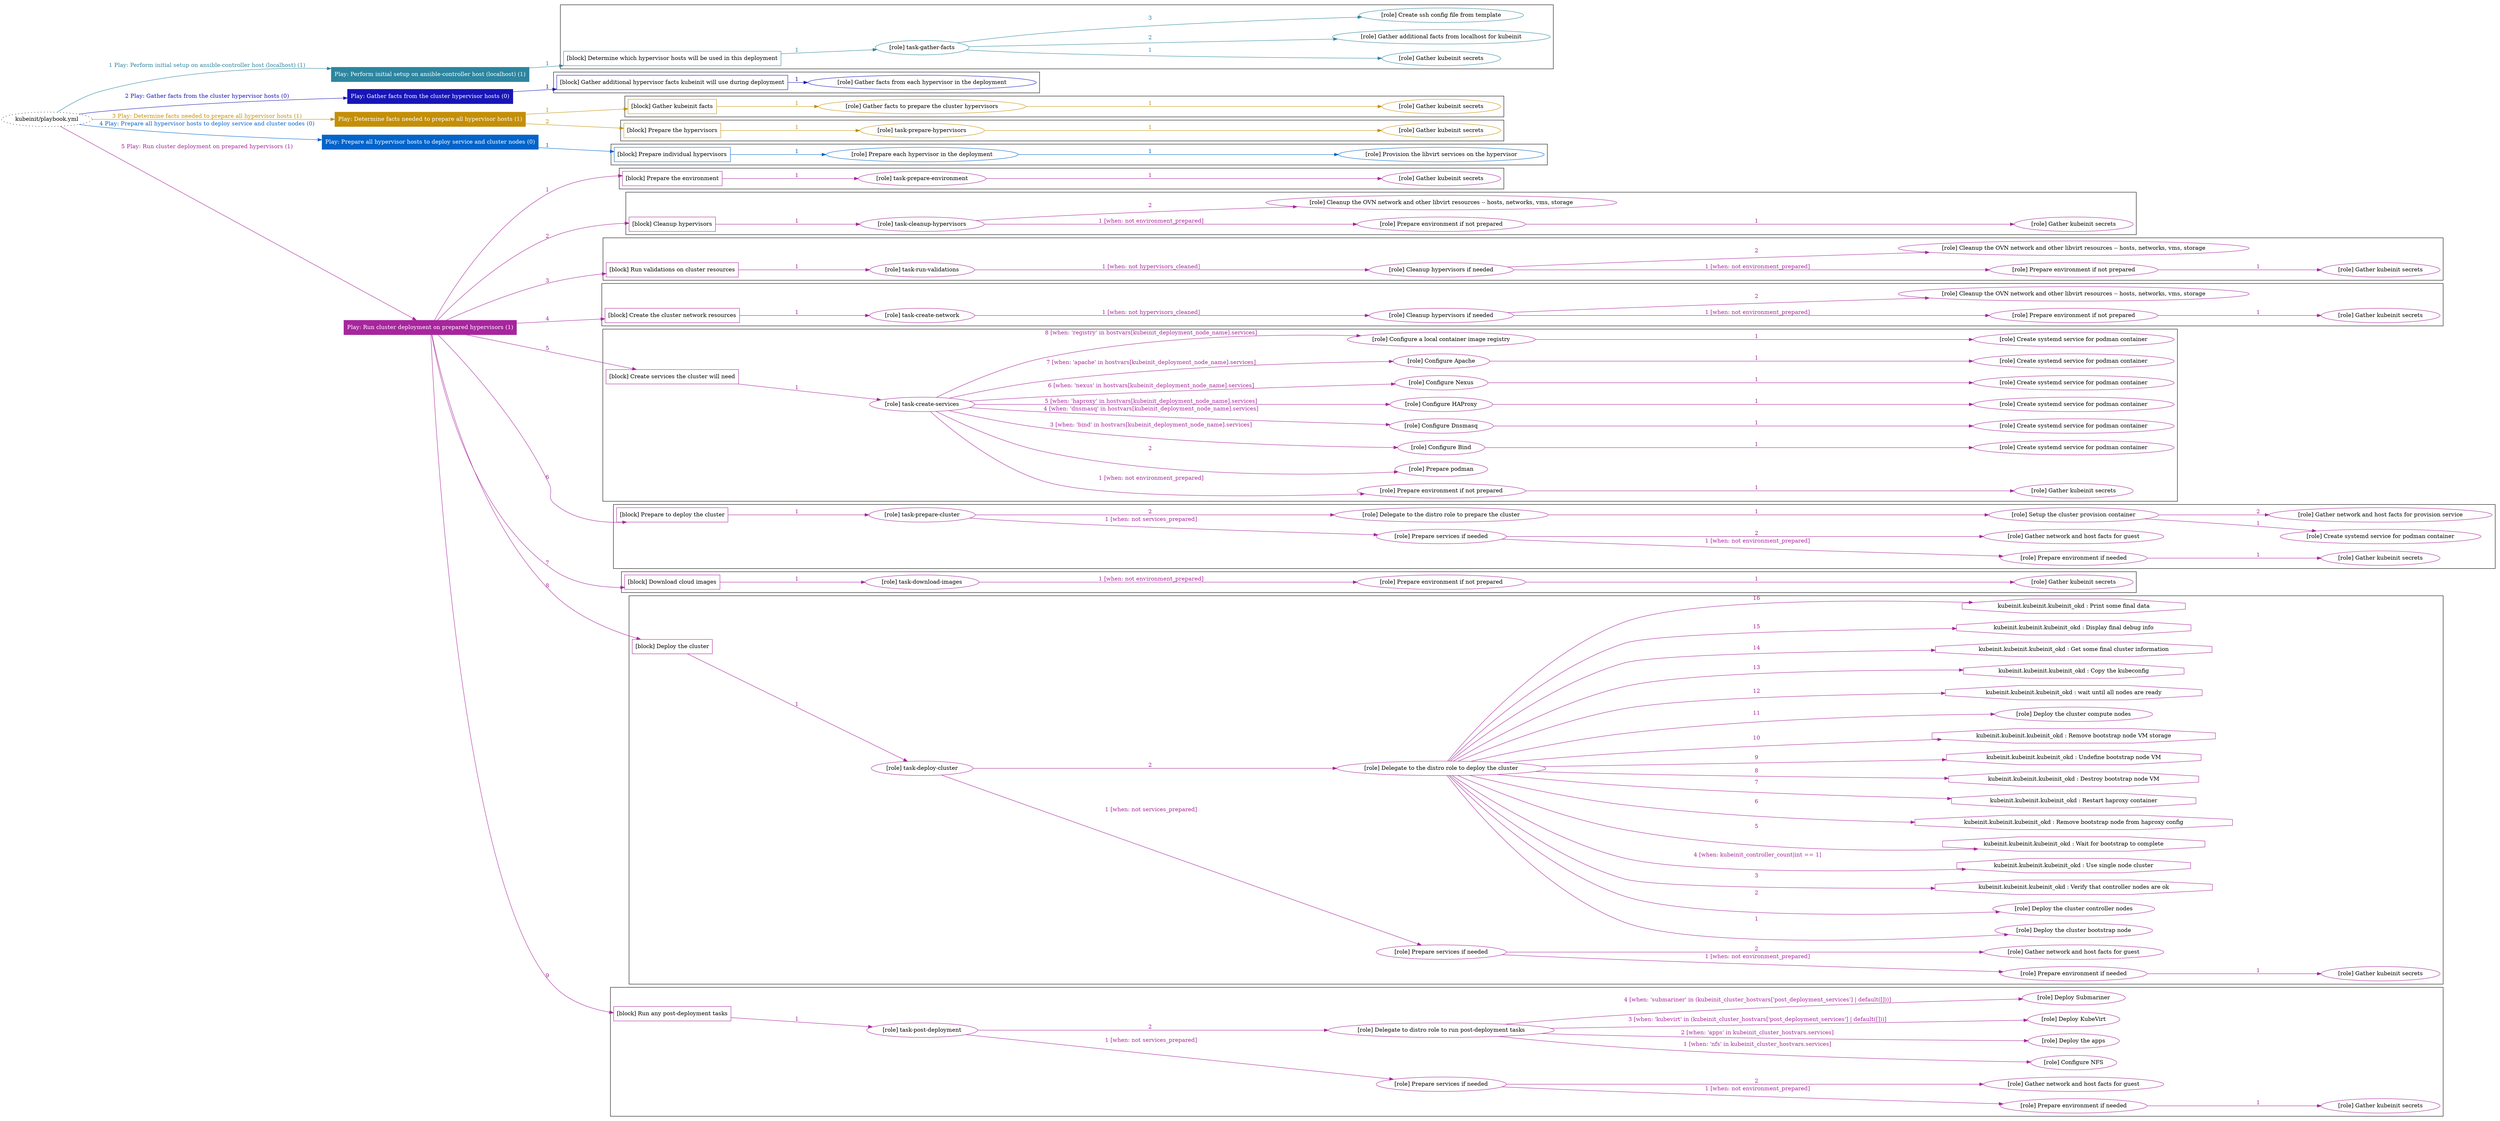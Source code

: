 digraph {
	graph [concentrate=true ordering=in rankdir=LR ratio=fill]
	edge [esep=5 sep=10]
	"kubeinit/playbook.yml" [URL="/home/runner/work/kubeinit/kubeinit/kubeinit/playbook.yml" id=playbook_1c6190d2 style=dotted]
	"kubeinit/playbook.yml" -> play_f7437160 [label="1 Play: Perform initial setup on ansible-controller host (localhost) (1)" color="#2d859f" fontcolor="#2d859f" id=edge_play_f7437160 labeltooltip="1 Play: Perform initial setup on ansible-controller host (localhost) (1)" tooltip="1 Play: Perform initial setup on ansible-controller host (localhost) (1)"]
	subgraph "Play: Perform initial setup on ansible-controller host (localhost) (1)" {
		play_f7437160 [label="Play: Perform initial setup on ansible-controller host (localhost) (1)" URL="/home/runner/work/kubeinit/kubeinit/kubeinit/playbook.yml" color="#2d859f" fontcolor="#ffffff" id=play_f7437160 shape=box style=filled tooltip=localhost]
		play_f7437160 -> block_e35a8d8d [label=1 color="#2d859f" fontcolor="#2d859f" id=edge_block_e35a8d8d labeltooltip=1 tooltip=1]
		subgraph cluster_block_e35a8d8d {
			block_e35a8d8d [label="[block] Determine which hypervisor hosts will be used in this deployment" URL="/home/runner/work/kubeinit/kubeinit/kubeinit/playbook.yml" color="#2d859f" id=block_e35a8d8d labeltooltip="Determine which hypervisor hosts will be used in this deployment" shape=box tooltip="Determine which hypervisor hosts will be used in this deployment"]
			block_e35a8d8d -> role_ac20d195 [label="1 " color="#2d859f" fontcolor="#2d859f" id=edge_role_ac20d195 labeltooltip="1 " tooltip="1 "]
			subgraph "task-gather-facts" {
				role_ac20d195 [label="[role] task-gather-facts" URL="/home/runner/work/kubeinit/kubeinit/kubeinit/playbook.yml" color="#2d859f" id=role_ac20d195 tooltip="task-gather-facts"]
				role_ac20d195 -> role_66f1bb61 [label="1 " color="#2d859f" fontcolor="#2d859f" id=edge_role_66f1bb61 labeltooltip="1 " tooltip="1 "]
				subgraph "Gather kubeinit secrets" {
					role_66f1bb61 [label="[role] Gather kubeinit secrets" URL="/home/runner/.ansible/collections/ansible_collections/kubeinit/kubeinit/roles/kubeinit_prepare/tasks/build_hypervisors_group.yml" color="#2d859f" id=role_66f1bb61 tooltip="Gather kubeinit secrets"]
				}
				role_ac20d195 -> role_b60998d5 [label="2 " color="#2d859f" fontcolor="#2d859f" id=edge_role_b60998d5 labeltooltip="2 " tooltip="2 "]
				subgraph "Gather additional facts from localhost for kubeinit" {
					role_b60998d5 [label="[role] Gather additional facts from localhost for kubeinit" URL="/home/runner/.ansible/collections/ansible_collections/kubeinit/kubeinit/roles/kubeinit_prepare/tasks/build_hypervisors_group.yml" color="#2d859f" id=role_b60998d5 tooltip="Gather additional facts from localhost for kubeinit"]
				}
				role_ac20d195 -> role_09b3c993 [label="3 " color="#2d859f" fontcolor="#2d859f" id=edge_role_09b3c993 labeltooltip="3 " tooltip="3 "]
				subgraph "Create ssh config file from template" {
					role_09b3c993 [label="[role] Create ssh config file from template" URL="/home/runner/.ansible/collections/ansible_collections/kubeinit/kubeinit/roles/kubeinit_prepare/tasks/build_hypervisors_group.yml" color="#2d859f" id=role_09b3c993 tooltip="Create ssh config file from template"]
				}
			}
		}
	}
	"kubeinit/playbook.yml" -> play_82dc4ca6 [label="2 Play: Gather facts from the cluster hypervisor hosts (0)" color="#1715b7" fontcolor="#1715b7" id=edge_play_82dc4ca6 labeltooltip="2 Play: Gather facts from the cluster hypervisor hosts (0)" tooltip="2 Play: Gather facts from the cluster hypervisor hosts (0)"]
	subgraph "Play: Gather facts from the cluster hypervisor hosts (0)" {
		play_82dc4ca6 [label="Play: Gather facts from the cluster hypervisor hosts (0)" URL="/home/runner/work/kubeinit/kubeinit/kubeinit/playbook.yml" color="#1715b7" fontcolor="#ffffff" id=play_82dc4ca6 shape=box style=filled tooltip="Play: Gather facts from the cluster hypervisor hosts (0)"]
		play_82dc4ca6 -> block_6f2c7f95 [label=1 color="#1715b7" fontcolor="#1715b7" id=edge_block_6f2c7f95 labeltooltip=1 tooltip=1]
		subgraph cluster_block_6f2c7f95 {
			block_6f2c7f95 [label="[block] Gather additional hypervisor facts kubeinit will use during deployment" URL="/home/runner/work/kubeinit/kubeinit/kubeinit/playbook.yml" color="#1715b7" id=block_6f2c7f95 labeltooltip="Gather additional hypervisor facts kubeinit will use during deployment" shape=box tooltip="Gather additional hypervisor facts kubeinit will use during deployment"]
			block_6f2c7f95 -> role_efb0edfb [label="1 " color="#1715b7" fontcolor="#1715b7" id=edge_role_efb0edfb labeltooltip="1 " tooltip="1 "]
			subgraph "Gather facts from each hypervisor in the deployment" {
				role_efb0edfb [label="[role] Gather facts from each hypervisor in the deployment" URL="/home/runner/work/kubeinit/kubeinit/kubeinit/playbook.yml" color="#1715b7" id=role_efb0edfb tooltip="Gather facts from each hypervisor in the deployment"]
			}
		}
	}
	"kubeinit/playbook.yml" -> play_a10c6048 [label="3 Play: Determine facts needed to prepare all hypervisor hosts (1)" color="#c48f08" fontcolor="#c48f08" id=edge_play_a10c6048 labeltooltip="3 Play: Determine facts needed to prepare all hypervisor hosts (1)" tooltip="3 Play: Determine facts needed to prepare all hypervisor hosts (1)"]
	subgraph "Play: Determine facts needed to prepare all hypervisor hosts (1)" {
		play_a10c6048 [label="Play: Determine facts needed to prepare all hypervisor hosts (1)" URL="/home/runner/work/kubeinit/kubeinit/kubeinit/playbook.yml" color="#c48f08" fontcolor="#ffffff" id=play_a10c6048 shape=box style=filled tooltip=localhost]
		play_a10c6048 -> block_6e642491 [label=1 color="#c48f08" fontcolor="#c48f08" id=edge_block_6e642491 labeltooltip=1 tooltip=1]
		subgraph cluster_block_6e642491 {
			block_6e642491 [label="[block] Gather kubeinit facts" URL="/home/runner/work/kubeinit/kubeinit/kubeinit/playbook.yml" color="#c48f08" id=block_6e642491 labeltooltip="Gather kubeinit facts" shape=box tooltip="Gather kubeinit facts"]
			block_6e642491 -> role_ba6cbd38 [label="1 " color="#c48f08" fontcolor="#c48f08" id=edge_role_ba6cbd38 labeltooltip="1 " tooltip="1 "]
			subgraph "Gather facts to prepare the cluster hypervisors" {
				role_ba6cbd38 [label="[role] Gather facts to prepare the cluster hypervisors" URL="/home/runner/work/kubeinit/kubeinit/kubeinit/playbook.yml" color="#c48f08" id=role_ba6cbd38 tooltip="Gather facts to prepare the cluster hypervisors"]
				role_ba6cbd38 -> role_e65bb5a2 [label="1 " color="#c48f08" fontcolor="#c48f08" id=edge_role_e65bb5a2 labeltooltip="1 " tooltip="1 "]
				subgraph "Gather kubeinit secrets" {
					role_e65bb5a2 [label="[role] Gather kubeinit secrets" URL="/home/runner/.ansible/collections/ansible_collections/kubeinit/kubeinit/roles/kubeinit_prepare/tasks/gather_kubeinit_facts.yml" color="#c48f08" id=role_e65bb5a2 tooltip="Gather kubeinit secrets"]
				}
			}
		}
		play_a10c6048 -> block_c4174737 [label=2 color="#c48f08" fontcolor="#c48f08" id=edge_block_c4174737 labeltooltip=2 tooltip=2]
		subgraph cluster_block_c4174737 {
			block_c4174737 [label="[block] Prepare the hypervisors" URL="/home/runner/work/kubeinit/kubeinit/kubeinit/playbook.yml" color="#c48f08" id=block_c4174737 labeltooltip="Prepare the hypervisors" shape=box tooltip="Prepare the hypervisors"]
			block_c4174737 -> role_8cd74db4 [label="1 " color="#c48f08" fontcolor="#c48f08" id=edge_role_8cd74db4 labeltooltip="1 " tooltip="1 "]
			subgraph "task-prepare-hypervisors" {
				role_8cd74db4 [label="[role] task-prepare-hypervisors" URL="/home/runner/work/kubeinit/kubeinit/kubeinit/playbook.yml" color="#c48f08" id=role_8cd74db4 tooltip="task-prepare-hypervisors"]
				role_8cd74db4 -> role_110b11a1 [label="1 " color="#c48f08" fontcolor="#c48f08" id=edge_role_110b11a1 labeltooltip="1 " tooltip="1 "]
				subgraph "Gather kubeinit secrets" {
					role_110b11a1 [label="[role] Gather kubeinit secrets" URL="/home/runner/.ansible/collections/ansible_collections/kubeinit/kubeinit/roles/kubeinit_prepare/tasks/gather_kubeinit_facts.yml" color="#c48f08" id=role_110b11a1 tooltip="Gather kubeinit secrets"]
				}
			}
		}
	}
	"kubeinit/playbook.yml" -> play_411c3f62 [label="4 Play: Prepare all hypervisor hosts to deploy service and cluster nodes (0)" color="#0264ca" fontcolor="#0264ca" id=edge_play_411c3f62 labeltooltip="4 Play: Prepare all hypervisor hosts to deploy service and cluster nodes (0)" tooltip="4 Play: Prepare all hypervisor hosts to deploy service and cluster nodes (0)"]
	subgraph "Play: Prepare all hypervisor hosts to deploy service and cluster nodes (0)" {
		play_411c3f62 [label="Play: Prepare all hypervisor hosts to deploy service and cluster nodes (0)" URL="/home/runner/work/kubeinit/kubeinit/kubeinit/playbook.yml" color="#0264ca" fontcolor="#ffffff" id=play_411c3f62 shape=box style=filled tooltip="Play: Prepare all hypervisor hosts to deploy service and cluster nodes (0)"]
		play_411c3f62 -> block_2f17f7d0 [label=1 color="#0264ca" fontcolor="#0264ca" id=edge_block_2f17f7d0 labeltooltip=1 tooltip=1]
		subgraph cluster_block_2f17f7d0 {
			block_2f17f7d0 [label="[block] Prepare individual hypervisors" URL="/home/runner/work/kubeinit/kubeinit/kubeinit/playbook.yml" color="#0264ca" id=block_2f17f7d0 labeltooltip="Prepare individual hypervisors" shape=box tooltip="Prepare individual hypervisors"]
			block_2f17f7d0 -> role_9b2e6882 [label="1 " color="#0264ca" fontcolor="#0264ca" id=edge_role_9b2e6882 labeltooltip="1 " tooltip="1 "]
			subgraph "Prepare each hypervisor in the deployment" {
				role_9b2e6882 [label="[role] Prepare each hypervisor in the deployment" URL="/home/runner/work/kubeinit/kubeinit/kubeinit/playbook.yml" color="#0264ca" id=role_9b2e6882 tooltip="Prepare each hypervisor in the deployment"]
				role_9b2e6882 -> role_6715315f [label="1 " color="#0264ca" fontcolor="#0264ca" id=edge_role_6715315f labeltooltip="1 " tooltip="1 "]
				subgraph "Provision the libvirt services on the hypervisor" {
					role_6715315f [label="[role] Provision the libvirt services on the hypervisor" URL="/home/runner/.ansible/collections/ansible_collections/kubeinit/kubeinit/roles/kubeinit_prepare/tasks/prepare_hypervisor.yml" color="#0264ca" id=role_6715315f tooltip="Provision the libvirt services on the hypervisor"]
				}
			}
		}
	}
	"kubeinit/playbook.yml" -> play_0ec5bf8b [label="5 Play: Run cluster deployment on prepared hypervisors (1)" color="#a7259d" fontcolor="#a7259d" id=edge_play_0ec5bf8b labeltooltip="5 Play: Run cluster deployment on prepared hypervisors (1)" tooltip="5 Play: Run cluster deployment on prepared hypervisors (1)"]
	subgraph "Play: Run cluster deployment on prepared hypervisors (1)" {
		play_0ec5bf8b [label="Play: Run cluster deployment on prepared hypervisors (1)" URL="/home/runner/work/kubeinit/kubeinit/kubeinit/playbook.yml" color="#a7259d" fontcolor="#ffffff" id=play_0ec5bf8b shape=box style=filled tooltip=localhost]
		play_0ec5bf8b -> block_5d83fae8 [label=1 color="#a7259d" fontcolor="#a7259d" id=edge_block_5d83fae8 labeltooltip=1 tooltip=1]
		subgraph cluster_block_5d83fae8 {
			block_5d83fae8 [label="[block] Prepare the environment" URL="/home/runner/work/kubeinit/kubeinit/kubeinit/playbook.yml" color="#a7259d" id=block_5d83fae8 labeltooltip="Prepare the environment" shape=box tooltip="Prepare the environment"]
			block_5d83fae8 -> role_088d39a0 [label="1 " color="#a7259d" fontcolor="#a7259d" id=edge_role_088d39a0 labeltooltip="1 " tooltip="1 "]
			subgraph "task-prepare-environment" {
				role_088d39a0 [label="[role] task-prepare-environment" URL="/home/runner/work/kubeinit/kubeinit/kubeinit/playbook.yml" color="#a7259d" id=role_088d39a0 tooltip="task-prepare-environment"]
				role_088d39a0 -> role_732c07fd [label="1 " color="#a7259d" fontcolor="#a7259d" id=edge_role_732c07fd labeltooltip="1 " tooltip="1 "]
				subgraph "Gather kubeinit secrets" {
					role_732c07fd [label="[role] Gather kubeinit secrets" URL="/home/runner/.ansible/collections/ansible_collections/kubeinit/kubeinit/roles/kubeinit_prepare/tasks/gather_kubeinit_facts.yml" color="#a7259d" id=role_732c07fd tooltip="Gather kubeinit secrets"]
				}
			}
		}
		play_0ec5bf8b -> block_d2caad8a [label=2 color="#a7259d" fontcolor="#a7259d" id=edge_block_d2caad8a labeltooltip=2 tooltip=2]
		subgraph cluster_block_d2caad8a {
			block_d2caad8a [label="[block] Cleanup hypervisors" URL="/home/runner/work/kubeinit/kubeinit/kubeinit/playbook.yml" color="#a7259d" id=block_d2caad8a labeltooltip="Cleanup hypervisors" shape=box tooltip="Cleanup hypervisors"]
			block_d2caad8a -> role_a7a00f53 [label="1 " color="#a7259d" fontcolor="#a7259d" id=edge_role_a7a00f53 labeltooltip="1 " tooltip="1 "]
			subgraph "task-cleanup-hypervisors" {
				role_a7a00f53 [label="[role] task-cleanup-hypervisors" URL="/home/runner/work/kubeinit/kubeinit/kubeinit/playbook.yml" color="#a7259d" id=role_a7a00f53 tooltip="task-cleanup-hypervisors"]
				role_a7a00f53 -> role_ee8d852e [label="1 [when: not environment_prepared]" color="#a7259d" fontcolor="#a7259d" id=edge_role_ee8d852e labeltooltip="1 [when: not environment_prepared]" tooltip="1 [when: not environment_prepared]"]
				subgraph "Prepare environment if not prepared" {
					role_ee8d852e [label="[role] Prepare environment if not prepared" URL="/home/runner/.ansible/collections/ansible_collections/kubeinit/kubeinit/roles/kubeinit_prepare/tasks/cleanup_hypervisors.yml" color="#a7259d" id=role_ee8d852e tooltip="Prepare environment if not prepared"]
					role_ee8d852e -> role_2c1c41c1 [label="1 " color="#a7259d" fontcolor="#a7259d" id=edge_role_2c1c41c1 labeltooltip="1 " tooltip="1 "]
					subgraph "Gather kubeinit secrets" {
						role_2c1c41c1 [label="[role] Gather kubeinit secrets" URL="/home/runner/.ansible/collections/ansible_collections/kubeinit/kubeinit/roles/kubeinit_prepare/tasks/gather_kubeinit_facts.yml" color="#a7259d" id=role_2c1c41c1 tooltip="Gather kubeinit secrets"]
					}
				}
				role_a7a00f53 -> role_ec236b74 [label="2 " color="#a7259d" fontcolor="#a7259d" id=edge_role_ec236b74 labeltooltip="2 " tooltip="2 "]
				subgraph "Cleanup the OVN network and other libvirt resources -- hosts, networks, vms, storage" {
					role_ec236b74 [label="[role] Cleanup the OVN network and other libvirt resources -- hosts, networks, vms, storage" URL="/home/runner/.ansible/collections/ansible_collections/kubeinit/kubeinit/roles/kubeinit_prepare/tasks/cleanup_hypervisors.yml" color="#a7259d" id=role_ec236b74 tooltip="Cleanup the OVN network and other libvirt resources -- hosts, networks, vms, storage"]
				}
			}
		}
		play_0ec5bf8b -> block_695bc871 [label=3 color="#a7259d" fontcolor="#a7259d" id=edge_block_695bc871 labeltooltip=3 tooltip=3]
		subgraph cluster_block_695bc871 {
			block_695bc871 [label="[block] Run validations on cluster resources" URL="/home/runner/work/kubeinit/kubeinit/kubeinit/playbook.yml" color="#a7259d" id=block_695bc871 labeltooltip="Run validations on cluster resources" shape=box tooltip="Run validations on cluster resources"]
			block_695bc871 -> role_eae619a2 [label="1 " color="#a7259d" fontcolor="#a7259d" id=edge_role_eae619a2 labeltooltip="1 " tooltip="1 "]
			subgraph "task-run-validations" {
				role_eae619a2 [label="[role] task-run-validations" URL="/home/runner/work/kubeinit/kubeinit/kubeinit/playbook.yml" color="#a7259d" id=role_eae619a2 tooltip="task-run-validations"]
				role_eae619a2 -> role_e58cc910 [label="1 [when: not hypervisors_cleaned]" color="#a7259d" fontcolor="#a7259d" id=edge_role_e58cc910 labeltooltip="1 [when: not hypervisors_cleaned]" tooltip="1 [when: not hypervisors_cleaned]"]
				subgraph "Cleanup hypervisors if needed" {
					role_e58cc910 [label="[role] Cleanup hypervisors if needed" URL="/home/runner/.ansible/collections/ansible_collections/kubeinit/kubeinit/roles/kubeinit_validations/tasks/main.yml" color="#a7259d" id=role_e58cc910 tooltip="Cleanup hypervisors if needed"]
					role_e58cc910 -> role_93a7cc9b [label="1 [when: not environment_prepared]" color="#a7259d" fontcolor="#a7259d" id=edge_role_93a7cc9b labeltooltip="1 [when: not environment_prepared]" tooltip="1 [when: not environment_prepared]"]
					subgraph "Prepare environment if not prepared" {
						role_93a7cc9b [label="[role] Prepare environment if not prepared" URL="/home/runner/.ansible/collections/ansible_collections/kubeinit/kubeinit/roles/kubeinit_prepare/tasks/cleanup_hypervisors.yml" color="#a7259d" id=role_93a7cc9b tooltip="Prepare environment if not prepared"]
						role_93a7cc9b -> role_ad2a7239 [label="1 " color="#a7259d" fontcolor="#a7259d" id=edge_role_ad2a7239 labeltooltip="1 " tooltip="1 "]
						subgraph "Gather kubeinit secrets" {
							role_ad2a7239 [label="[role] Gather kubeinit secrets" URL="/home/runner/.ansible/collections/ansible_collections/kubeinit/kubeinit/roles/kubeinit_prepare/tasks/gather_kubeinit_facts.yml" color="#a7259d" id=role_ad2a7239 tooltip="Gather kubeinit secrets"]
						}
					}
					role_e58cc910 -> role_62f932db [label="2 " color="#a7259d" fontcolor="#a7259d" id=edge_role_62f932db labeltooltip="2 " tooltip="2 "]
					subgraph "Cleanup the OVN network and other libvirt resources -- hosts, networks, vms, storage" {
						role_62f932db [label="[role] Cleanup the OVN network and other libvirt resources -- hosts, networks, vms, storage" URL="/home/runner/.ansible/collections/ansible_collections/kubeinit/kubeinit/roles/kubeinit_prepare/tasks/cleanup_hypervisors.yml" color="#a7259d" id=role_62f932db tooltip="Cleanup the OVN network and other libvirt resources -- hosts, networks, vms, storage"]
					}
				}
			}
		}
		play_0ec5bf8b -> block_54871998 [label=4 color="#a7259d" fontcolor="#a7259d" id=edge_block_54871998 labeltooltip=4 tooltip=4]
		subgraph cluster_block_54871998 {
			block_54871998 [label="[block] Create the cluster network resources" URL="/home/runner/work/kubeinit/kubeinit/kubeinit/playbook.yml" color="#a7259d" id=block_54871998 labeltooltip="Create the cluster network resources" shape=box tooltip="Create the cluster network resources"]
			block_54871998 -> role_7e239d4e [label="1 " color="#a7259d" fontcolor="#a7259d" id=edge_role_7e239d4e labeltooltip="1 " tooltip="1 "]
			subgraph "task-create-network" {
				role_7e239d4e [label="[role] task-create-network" URL="/home/runner/work/kubeinit/kubeinit/kubeinit/playbook.yml" color="#a7259d" id=role_7e239d4e tooltip="task-create-network"]
				role_7e239d4e -> role_253bdd7f [label="1 [when: not hypervisors_cleaned]" color="#a7259d" fontcolor="#a7259d" id=edge_role_253bdd7f labeltooltip="1 [when: not hypervisors_cleaned]" tooltip="1 [when: not hypervisors_cleaned]"]
				subgraph "Cleanup hypervisors if needed" {
					role_253bdd7f [label="[role] Cleanup hypervisors if needed" URL="/home/runner/.ansible/collections/ansible_collections/kubeinit/kubeinit/roles/kubeinit_libvirt/tasks/create_network.yml" color="#a7259d" id=role_253bdd7f tooltip="Cleanup hypervisors if needed"]
					role_253bdd7f -> role_00657f91 [label="1 [when: not environment_prepared]" color="#a7259d" fontcolor="#a7259d" id=edge_role_00657f91 labeltooltip="1 [when: not environment_prepared]" tooltip="1 [when: not environment_prepared]"]
					subgraph "Prepare environment if not prepared" {
						role_00657f91 [label="[role] Prepare environment if not prepared" URL="/home/runner/.ansible/collections/ansible_collections/kubeinit/kubeinit/roles/kubeinit_prepare/tasks/cleanup_hypervisors.yml" color="#a7259d" id=role_00657f91 tooltip="Prepare environment if not prepared"]
						role_00657f91 -> role_2ca49b17 [label="1 " color="#a7259d" fontcolor="#a7259d" id=edge_role_2ca49b17 labeltooltip="1 " tooltip="1 "]
						subgraph "Gather kubeinit secrets" {
							role_2ca49b17 [label="[role] Gather kubeinit secrets" URL="/home/runner/.ansible/collections/ansible_collections/kubeinit/kubeinit/roles/kubeinit_prepare/tasks/gather_kubeinit_facts.yml" color="#a7259d" id=role_2ca49b17 tooltip="Gather kubeinit secrets"]
						}
					}
					role_253bdd7f -> role_211ccbd6 [label="2 " color="#a7259d" fontcolor="#a7259d" id=edge_role_211ccbd6 labeltooltip="2 " tooltip="2 "]
					subgraph "Cleanup the OVN network and other libvirt resources -- hosts, networks, vms, storage" {
						role_211ccbd6 [label="[role] Cleanup the OVN network and other libvirt resources -- hosts, networks, vms, storage" URL="/home/runner/.ansible/collections/ansible_collections/kubeinit/kubeinit/roles/kubeinit_prepare/tasks/cleanup_hypervisors.yml" color="#a7259d" id=role_211ccbd6 tooltip="Cleanup the OVN network and other libvirt resources -- hosts, networks, vms, storage"]
					}
				}
			}
		}
		play_0ec5bf8b -> block_3085db31 [label=5 color="#a7259d" fontcolor="#a7259d" id=edge_block_3085db31 labeltooltip=5 tooltip=5]
		subgraph cluster_block_3085db31 {
			block_3085db31 [label="[block] Create services the cluster will need" URL="/home/runner/work/kubeinit/kubeinit/kubeinit/playbook.yml" color="#a7259d" id=block_3085db31 labeltooltip="Create services the cluster will need" shape=box tooltip="Create services the cluster will need"]
			block_3085db31 -> role_83d5fb37 [label="1 " color="#a7259d" fontcolor="#a7259d" id=edge_role_83d5fb37 labeltooltip="1 " tooltip="1 "]
			subgraph "task-create-services" {
				role_83d5fb37 [label="[role] task-create-services" URL="/home/runner/work/kubeinit/kubeinit/kubeinit/playbook.yml" color="#a7259d" id=role_83d5fb37 tooltip="task-create-services"]
				role_83d5fb37 -> role_a4446025 [label="1 [when: not environment_prepared]" color="#a7259d" fontcolor="#a7259d" id=edge_role_a4446025 labeltooltip="1 [when: not environment_prepared]" tooltip="1 [when: not environment_prepared]"]
				subgraph "Prepare environment if not prepared" {
					role_a4446025 [label="[role] Prepare environment if not prepared" URL="/home/runner/.ansible/collections/ansible_collections/kubeinit/kubeinit/roles/kubeinit_services/tasks/main.yml" color="#a7259d" id=role_a4446025 tooltip="Prepare environment if not prepared"]
					role_a4446025 -> role_e4983e73 [label="1 " color="#a7259d" fontcolor="#a7259d" id=edge_role_e4983e73 labeltooltip="1 " tooltip="1 "]
					subgraph "Gather kubeinit secrets" {
						role_e4983e73 [label="[role] Gather kubeinit secrets" URL="/home/runner/.ansible/collections/ansible_collections/kubeinit/kubeinit/roles/kubeinit_prepare/tasks/gather_kubeinit_facts.yml" color="#a7259d" id=role_e4983e73 tooltip="Gather kubeinit secrets"]
					}
				}
				role_83d5fb37 -> role_179b19fb [label="2 " color="#a7259d" fontcolor="#a7259d" id=edge_role_179b19fb labeltooltip="2 " tooltip="2 "]
				subgraph "Prepare podman" {
					role_179b19fb [label="[role] Prepare podman" URL="/home/runner/.ansible/collections/ansible_collections/kubeinit/kubeinit/roles/kubeinit_services/tasks/00_create_service_pod.yml" color="#a7259d" id=role_179b19fb tooltip="Prepare podman"]
				}
				role_83d5fb37 -> role_f3b2b6ad [label="3 [when: 'bind' in hostvars[kubeinit_deployment_node_name].services]" color="#a7259d" fontcolor="#a7259d" id=edge_role_f3b2b6ad labeltooltip="3 [when: 'bind' in hostvars[kubeinit_deployment_node_name].services]" tooltip="3 [when: 'bind' in hostvars[kubeinit_deployment_node_name].services]"]
				subgraph "Configure Bind" {
					role_f3b2b6ad [label="[role] Configure Bind" URL="/home/runner/.ansible/collections/ansible_collections/kubeinit/kubeinit/roles/kubeinit_services/tasks/start_services_containers.yml" color="#a7259d" id=role_f3b2b6ad tooltip="Configure Bind"]
					role_f3b2b6ad -> role_e168f51c [label="1 " color="#a7259d" fontcolor="#a7259d" id=edge_role_e168f51c labeltooltip="1 " tooltip="1 "]
					subgraph "Create systemd service for podman container" {
						role_e168f51c [label="[role] Create systemd service for podman container" URL="/home/runner/.ansible/collections/ansible_collections/kubeinit/kubeinit/roles/kubeinit_bind/tasks/main.yml" color="#a7259d" id=role_e168f51c tooltip="Create systemd service for podman container"]
					}
				}
				role_83d5fb37 -> role_4aa0fa57 [label="4 [when: 'dnsmasq' in hostvars[kubeinit_deployment_node_name].services]" color="#a7259d" fontcolor="#a7259d" id=edge_role_4aa0fa57 labeltooltip="4 [when: 'dnsmasq' in hostvars[kubeinit_deployment_node_name].services]" tooltip="4 [when: 'dnsmasq' in hostvars[kubeinit_deployment_node_name].services]"]
				subgraph "Configure Dnsmasq" {
					role_4aa0fa57 [label="[role] Configure Dnsmasq" URL="/home/runner/.ansible/collections/ansible_collections/kubeinit/kubeinit/roles/kubeinit_services/tasks/start_services_containers.yml" color="#a7259d" id=role_4aa0fa57 tooltip="Configure Dnsmasq"]
					role_4aa0fa57 -> role_0951d228 [label="1 " color="#a7259d" fontcolor="#a7259d" id=edge_role_0951d228 labeltooltip="1 " tooltip="1 "]
					subgraph "Create systemd service for podman container" {
						role_0951d228 [label="[role] Create systemd service for podman container" URL="/home/runner/.ansible/collections/ansible_collections/kubeinit/kubeinit/roles/kubeinit_dnsmasq/tasks/main.yml" color="#a7259d" id=role_0951d228 tooltip="Create systemd service for podman container"]
					}
				}
				role_83d5fb37 -> role_d877ec35 [label="5 [when: 'haproxy' in hostvars[kubeinit_deployment_node_name].services]" color="#a7259d" fontcolor="#a7259d" id=edge_role_d877ec35 labeltooltip="5 [when: 'haproxy' in hostvars[kubeinit_deployment_node_name].services]" tooltip="5 [when: 'haproxy' in hostvars[kubeinit_deployment_node_name].services]"]
				subgraph "Configure HAProxy" {
					role_d877ec35 [label="[role] Configure HAProxy" URL="/home/runner/.ansible/collections/ansible_collections/kubeinit/kubeinit/roles/kubeinit_services/tasks/start_services_containers.yml" color="#a7259d" id=role_d877ec35 tooltip="Configure HAProxy"]
					role_d877ec35 -> role_ee58cd61 [label="1 " color="#a7259d" fontcolor="#a7259d" id=edge_role_ee58cd61 labeltooltip="1 " tooltip="1 "]
					subgraph "Create systemd service for podman container" {
						role_ee58cd61 [label="[role] Create systemd service for podman container" URL="/home/runner/.ansible/collections/ansible_collections/kubeinit/kubeinit/roles/kubeinit_haproxy/tasks/main.yml" color="#a7259d" id=role_ee58cd61 tooltip="Create systemd service for podman container"]
					}
				}
				role_83d5fb37 -> role_74dc73f2 [label="6 [when: 'nexus' in hostvars[kubeinit_deployment_node_name].services]" color="#a7259d" fontcolor="#a7259d" id=edge_role_74dc73f2 labeltooltip="6 [when: 'nexus' in hostvars[kubeinit_deployment_node_name].services]" tooltip="6 [when: 'nexus' in hostvars[kubeinit_deployment_node_name].services]"]
				subgraph "Configure Nexus" {
					role_74dc73f2 [label="[role] Configure Nexus" URL="/home/runner/.ansible/collections/ansible_collections/kubeinit/kubeinit/roles/kubeinit_services/tasks/start_services_containers.yml" color="#a7259d" id=role_74dc73f2 tooltip="Configure Nexus"]
					role_74dc73f2 -> role_2e07b3ba [label="1 " color="#a7259d" fontcolor="#a7259d" id=edge_role_2e07b3ba labeltooltip="1 " tooltip="1 "]
					subgraph "Create systemd service for podman container" {
						role_2e07b3ba [label="[role] Create systemd service for podman container" URL="/home/runner/.ansible/collections/ansible_collections/kubeinit/kubeinit/roles/kubeinit_nexus/tasks/main.yml" color="#a7259d" id=role_2e07b3ba tooltip="Create systemd service for podman container"]
					}
				}
				role_83d5fb37 -> role_8e16e708 [label="7 [when: 'apache' in hostvars[kubeinit_deployment_node_name].services]" color="#a7259d" fontcolor="#a7259d" id=edge_role_8e16e708 labeltooltip="7 [when: 'apache' in hostvars[kubeinit_deployment_node_name].services]" tooltip="7 [when: 'apache' in hostvars[kubeinit_deployment_node_name].services]"]
				subgraph "Configure Apache" {
					role_8e16e708 [label="[role] Configure Apache" URL="/home/runner/.ansible/collections/ansible_collections/kubeinit/kubeinit/roles/kubeinit_services/tasks/start_services_containers.yml" color="#a7259d" id=role_8e16e708 tooltip="Configure Apache"]
					role_8e16e708 -> role_99d3dbf9 [label="1 " color="#a7259d" fontcolor="#a7259d" id=edge_role_99d3dbf9 labeltooltip="1 " tooltip="1 "]
					subgraph "Create systemd service for podman container" {
						role_99d3dbf9 [label="[role] Create systemd service for podman container" URL="/home/runner/.ansible/collections/ansible_collections/kubeinit/kubeinit/roles/kubeinit_apache/tasks/main.yml" color="#a7259d" id=role_99d3dbf9 tooltip="Create systemd service for podman container"]
					}
				}
				role_83d5fb37 -> role_af5b6567 [label="8 [when: 'registry' in hostvars[kubeinit_deployment_node_name].services]" color="#a7259d" fontcolor="#a7259d" id=edge_role_af5b6567 labeltooltip="8 [when: 'registry' in hostvars[kubeinit_deployment_node_name].services]" tooltip="8 [when: 'registry' in hostvars[kubeinit_deployment_node_name].services]"]
				subgraph "Configure a local container image registry" {
					role_af5b6567 [label="[role] Configure a local container image registry" URL="/home/runner/.ansible/collections/ansible_collections/kubeinit/kubeinit/roles/kubeinit_services/tasks/start_services_containers.yml" color="#a7259d" id=role_af5b6567 tooltip="Configure a local container image registry"]
					role_af5b6567 -> role_10ec2318 [label="1 " color="#a7259d" fontcolor="#a7259d" id=edge_role_10ec2318 labeltooltip="1 " tooltip="1 "]
					subgraph "Create systemd service for podman container" {
						role_10ec2318 [label="[role] Create systemd service for podman container" URL="/home/runner/.ansible/collections/ansible_collections/kubeinit/kubeinit/roles/kubeinit_registry/tasks/main.yml" color="#a7259d" id=role_10ec2318 tooltip="Create systemd service for podman container"]
					}
				}
			}
		}
		play_0ec5bf8b -> block_ddef9455 [label=6 color="#a7259d" fontcolor="#a7259d" id=edge_block_ddef9455 labeltooltip=6 tooltip=6]
		subgraph cluster_block_ddef9455 {
			block_ddef9455 [label="[block] Prepare to deploy the cluster" URL="/home/runner/work/kubeinit/kubeinit/kubeinit/playbook.yml" color="#a7259d" id=block_ddef9455 labeltooltip="Prepare to deploy the cluster" shape=box tooltip="Prepare to deploy the cluster"]
			block_ddef9455 -> role_79c20a0a [label="1 " color="#a7259d" fontcolor="#a7259d" id=edge_role_79c20a0a labeltooltip="1 " tooltip="1 "]
			subgraph "task-prepare-cluster" {
				role_79c20a0a [label="[role] task-prepare-cluster" URL="/home/runner/work/kubeinit/kubeinit/kubeinit/playbook.yml" color="#a7259d" id=role_79c20a0a tooltip="task-prepare-cluster"]
				role_79c20a0a -> role_a21e7ea6 [label="1 [when: not services_prepared]" color="#a7259d" fontcolor="#a7259d" id=edge_role_a21e7ea6 labeltooltip="1 [when: not services_prepared]" tooltip="1 [when: not services_prepared]"]
				subgraph "Prepare services if needed" {
					role_a21e7ea6 [label="[role] Prepare services if needed" URL="/home/runner/.ansible/collections/ansible_collections/kubeinit/kubeinit/roles/kubeinit_prepare/tasks/prepare_cluster.yml" color="#a7259d" id=role_a21e7ea6 tooltip="Prepare services if needed"]
					role_a21e7ea6 -> role_573c1dec [label="1 [when: not environment_prepared]" color="#a7259d" fontcolor="#a7259d" id=edge_role_573c1dec labeltooltip="1 [when: not environment_prepared]" tooltip="1 [when: not environment_prepared]"]
					subgraph "Prepare environment if needed" {
						role_573c1dec [label="[role] Prepare environment if needed" URL="/home/runner/.ansible/collections/ansible_collections/kubeinit/kubeinit/roles/kubeinit_services/tasks/prepare_services.yml" color="#a7259d" id=role_573c1dec tooltip="Prepare environment if needed"]
						role_573c1dec -> role_8b1dacf0 [label="1 " color="#a7259d" fontcolor="#a7259d" id=edge_role_8b1dacf0 labeltooltip="1 " tooltip="1 "]
						subgraph "Gather kubeinit secrets" {
							role_8b1dacf0 [label="[role] Gather kubeinit secrets" URL="/home/runner/.ansible/collections/ansible_collections/kubeinit/kubeinit/roles/kubeinit_prepare/tasks/gather_kubeinit_facts.yml" color="#a7259d" id=role_8b1dacf0 tooltip="Gather kubeinit secrets"]
						}
					}
					role_a21e7ea6 -> role_c2b5753f [label="2 " color="#a7259d" fontcolor="#a7259d" id=edge_role_c2b5753f labeltooltip="2 " tooltip="2 "]
					subgraph "Gather network and host facts for guest" {
						role_c2b5753f [label="[role] Gather network and host facts for guest" URL="/home/runner/.ansible/collections/ansible_collections/kubeinit/kubeinit/roles/kubeinit_services/tasks/prepare_services.yml" color="#a7259d" id=role_c2b5753f tooltip="Gather network and host facts for guest"]
					}
				}
				role_79c20a0a -> role_5b7d80d9 [label="2 " color="#a7259d" fontcolor="#a7259d" id=edge_role_5b7d80d9 labeltooltip="2 " tooltip="2 "]
				subgraph "Delegate to the distro role to prepare the cluster" {
					role_5b7d80d9 [label="[role] Delegate to the distro role to prepare the cluster" URL="/home/runner/.ansible/collections/ansible_collections/kubeinit/kubeinit/roles/kubeinit_prepare/tasks/prepare_cluster.yml" color="#a7259d" id=role_5b7d80d9 tooltip="Delegate to the distro role to prepare the cluster"]
					role_5b7d80d9 -> role_e74e06fa [label="1 " color="#a7259d" fontcolor="#a7259d" id=edge_role_e74e06fa labeltooltip="1 " tooltip="1 "]
					subgraph "Setup the cluster provision container" {
						role_e74e06fa [label="[role] Setup the cluster provision container" URL="/home/runner/.ansible/collections/ansible_collections/kubeinit/kubeinit/roles/kubeinit_okd/tasks/prepare_cluster.yml" color="#a7259d" id=role_e74e06fa tooltip="Setup the cluster provision container"]
						role_e74e06fa -> role_0d76b44b [label="1 " color="#a7259d" fontcolor="#a7259d" id=edge_role_0d76b44b labeltooltip="1 " tooltip="1 "]
						subgraph "Create systemd service for podman container" {
							role_0d76b44b [label="[role] Create systemd service for podman container" URL="/home/runner/.ansible/collections/ansible_collections/kubeinit/kubeinit/roles/kubeinit_services/tasks/create_provision_container.yml" color="#a7259d" id=role_0d76b44b tooltip="Create systemd service for podman container"]
						}
						role_e74e06fa -> role_455522a7 [label="2 " color="#a7259d" fontcolor="#a7259d" id=edge_role_455522a7 labeltooltip="2 " tooltip="2 "]
						subgraph "Gather network and host facts for provision service" {
							role_455522a7 [label="[role] Gather network and host facts for provision service" URL="/home/runner/.ansible/collections/ansible_collections/kubeinit/kubeinit/roles/kubeinit_services/tasks/create_provision_container.yml" color="#a7259d" id=role_455522a7 tooltip="Gather network and host facts for provision service"]
						}
					}
				}
			}
		}
		play_0ec5bf8b -> block_461131a9 [label=7 color="#a7259d" fontcolor="#a7259d" id=edge_block_461131a9 labeltooltip=7 tooltip=7]
		subgraph cluster_block_461131a9 {
			block_461131a9 [label="[block] Download cloud images" URL="/home/runner/work/kubeinit/kubeinit/kubeinit/playbook.yml" color="#a7259d" id=block_461131a9 labeltooltip="Download cloud images" shape=box tooltip="Download cloud images"]
			block_461131a9 -> role_343b2514 [label="1 " color="#a7259d" fontcolor="#a7259d" id=edge_role_343b2514 labeltooltip="1 " tooltip="1 "]
			subgraph "task-download-images" {
				role_343b2514 [label="[role] task-download-images" URL="/home/runner/work/kubeinit/kubeinit/kubeinit/playbook.yml" color="#a7259d" id=role_343b2514 tooltip="task-download-images"]
				role_343b2514 -> role_a4dc104f [label="1 [when: not environment_prepared]" color="#a7259d" fontcolor="#a7259d" id=edge_role_a4dc104f labeltooltip="1 [when: not environment_prepared]" tooltip="1 [when: not environment_prepared]"]
				subgraph "Prepare environment if not prepared" {
					role_a4dc104f [label="[role] Prepare environment if not prepared" URL="/home/runner/.ansible/collections/ansible_collections/kubeinit/kubeinit/roles/kubeinit_libvirt/tasks/download_cloud_images.yml" color="#a7259d" id=role_a4dc104f tooltip="Prepare environment if not prepared"]
					role_a4dc104f -> role_235c973f [label="1 " color="#a7259d" fontcolor="#a7259d" id=edge_role_235c973f labeltooltip="1 " tooltip="1 "]
					subgraph "Gather kubeinit secrets" {
						role_235c973f [label="[role] Gather kubeinit secrets" URL="/home/runner/.ansible/collections/ansible_collections/kubeinit/kubeinit/roles/kubeinit_prepare/tasks/gather_kubeinit_facts.yml" color="#a7259d" id=role_235c973f tooltip="Gather kubeinit secrets"]
					}
				}
			}
		}
		play_0ec5bf8b -> block_b1e5ebd4 [label=8 color="#a7259d" fontcolor="#a7259d" id=edge_block_b1e5ebd4 labeltooltip=8 tooltip=8]
		subgraph cluster_block_b1e5ebd4 {
			block_b1e5ebd4 [label="[block] Deploy the cluster" URL="/home/runner/work/kubeinit/kubeinit/kubeinit/playbook.yml" color="#a7259d" id=block_b1e5ebd4 labeltooltip="Deploy the cluster" shape=box tooltip="Deploy the cluster"]
			block_b1e5ebd4 -> role_a76d4c8f [label="1 " color="#a7259d" fontcolor="#a7259d" id=edge_role_a76d4c8f labeltooltip="1 " tooltip="1 "]
			subgraph "task-deploy-cluster" {
				role_a76d4c8f [label="[role] task-deploy-cluster" URL="/home/runner/work/kubeinit/kubeinit/kubeinit/playbook.yml" color="#a7259d" id=role_a76d4c8f tooltip="task-deploy-cluster"]
				role_a76d4c8f -> role_fa44153e [label="1 [when: not services_prepared]" color="#a7259d" fontcolor="#a7259d" id=edge_role_fa44153e labeltooltip="1 [when: not services_prepared]" tooltip="1 [when: not services_prepared]"]
				subgraph "Prepare services if needed" {
					role_fa44153e [label="[role] Prepare services if needed" URL="/home/runner/.ansible/collections/ansible_collections/kubeinit/kubeinit/roles/kubeinit_prepare/tasks/deploy_cluster.yml" color="#a7259d" id=role_fa44153e tooltip="Prepare services if needed"]
					role_fa44153e -> role_b081bbe1 [label="1 [when: not environment_prepared]" color="#a7259d" fontcolor="#a7259d" id=edge_role_b081bbe1 labeltooltip="1 [when: not environment_prepared]" tooltip="1 [when: not environment_prepared]"]
					subgraph "Prepare environment if needed" {
						role_b081bbe1 [label="[role] Prepare environment if needed" URL="/home/runner/.ansible/collections/ansible_collections/kubeinit/kubeinit/roles/kubeinit_services/tasks/prepare_services.yml" color="#a7259d" id=role_b081bbe1 tooltip="Prepare environment if needed"]
						role_b081bbe1 -> role_bb30fa09 [label="1 " color="#a7259d" fontcolor="#a7259d" id=edge_role_bb30fa09 labeltooltip="1 " tooltip="1 "]
						subgraph "Gather kubeinit secrets" {
							role_bb30fa09 [label="[role] Gather kubeinit secrets" URL="/home/runner/.ansible/collections/ansible_collections/kubeinit/kubeinit/roles/kubeinit_prepare/tasks/gather_kubeinit_facts.yml" color="#a7259d" id=role_bb30fa09 tooltip="Gather kubeinit secrets"]
						}
					}
					role_fa44153e -> role_51cf0cdd [label="2 " color="#a7259d" fontcolor="#a7259d" id=edge_role_51cf0cdd labeltooltip="2 " tooltip="2 "]
					subgraph "Gather network and host facts for guest" {
						role_51cf0cdd [label="[role] Gather network and host facts for guest" URL="/home/runner/.ansible/collections/ansible_collections/kubeinit/kubeinit/roles/kubeinit_services/tasks/prepare_services.yml" color="#a7259d" id=role_51cf0cdd tooltip="Gather network and host facts for guest"]
					}
				}
				role_a76d4c8f -> role_4d70391d [label="2 " color="#a7259d" fontcolor="#a7259d" id=edge_role_4d70391d labeltooltip="2 " tooltip="2 "]
				subgraph "Delegate to the distro role to deploy the cluster" {
					role_4d70391d [label="[role] Delegate to the distro role to deploy the cluster" URL="/home/runner/.ansible/collections/ansible_collections/kubeinit/kubeinit/roles/kubeinit_prepare/tasks/deploy_cluster.yml" color="#a7259d" id=role_4d70391d tooltip="Delegate to the distro role to deploy the cluster"]
					role_4d70391d -> role_afe83500 [label="1 " color="#a7259d" fontcolor="#a7259d" id=edge_role_afe83500 labeltooltip="1 " tooltip="1 "]
					subgraph "Deploy the cluster bootstrap node" {
						role_afe83500 [label="[role] Deploy the cluster bootstrap node" URL="/home/runner/.ansible/collections/ansible_collections/kubeinit/kubeinit/roles/kubeinit_okd/tasks/main.yml" color="#a7259d" id=role_afe83500 tooltip="Deploy the cluster bootstrap node"]
					}
					role_4d70391d -> role_46ffce68 [label="2 " color="#a7259d" fontcolor="#a7259d" id=edge_role_46ffce68 labeltooltip="2 " tooltip="2 "]
					subgraph "Deploy the cluster controller nodes" {
						role_46ffce68 [label="[role] Deploy the cluster controller nodes" URL="/home/runner/.ansible/collections/ansible_collections/kubeinit/kubeinit/roles/kubeinit_okd/tasks/main.yml" color="#a7259d" id=role_46ffce68 tooltip="Deploy the cluster controller nodes"]
					}
					task_64902ba7 [label="kubeinit.kubeinit.kubeinit_okd : Verify that controller nodes are ok" URL="/home/runner/.ansible/collections/ansible_collections/kubeinit/kubeinit/roles/kubeinit_okd/tasks/main.yml" color="#a7259d" id=task_64902ba7 shape=octagon tooltip="kubeinit.kubeinit.kubeinit_okd : Verify that controller nodes are ok"]
					role_4d70391d -> task_64902ba7 [label="3 " color="#a7259d" fontcolor="#a7259d" id=edge_task_64902ba7 labeltooltip="3 " tooltip="3 "]
					task_f15a8f40 [label="kubeinit.kubeinit.kubeinit_okd : Use single node cluster" URL="/home/runner/.ansible/collections/ansible_collections/kubeinit/kubeinit/roles/kubeinit_okd/tasks/main.yml" color="#a7259d" id=task_f15a8f40 shape=octagon tooltip="kubeinit.kubeinit.kubeinit_okd : Use single node cluster"]
					role_4d70391d -> task_f15a8f40 [label="4 [when: kubeinit_controller_count|int == 1]" color="#a7259d" fontcolor="#a7259d" id=edge_task_f15a8f40 labeltooltip="4 [when: kubeinit_controller_count|int == 1]" tooltip="4 [when: kubeinit_controller_count|int == 1]"]
					task_d0dc1339 [label="kubeinit.kubeinit.kubeinit_okd : Wait for bootstrap to complete" URL="/home/runner/.ansible/collections/ansible_collections/kubeinit/kubeinit/roles/kubeinit_okd/tasks/main.yml" color="#a7259d" id=task_d0dc1339 shape=octagon tooltip="kubeinit.kubeinit.kubeinit_okd : Wait for bootstrap to complete"]
					role_4d70391d -> task_d0dc1339 [label="5 " color="#a7259d" fontcolor="#a7259d" id=edge_task_d0dc1339 labeltooltip="5 " tooltip="5 "]
					task_c8650614 [label="kubeinit.kubeinit.kubeinit_okd : Remove bootstrap node from haproxy config" URL="/home/runner/.ansible/collections/ansible_collections/kubeinit/kubeinit/roles/kubeinit_okd/tasks/main.yml" color="#a7259d" id=task_c8650614 shape=octagon tooltip="kubeinit.kubeinit.kubeinit_okd : Remove bootstrap node from haproxy config"]
					role_4d70391d -> task_c8650614 [label="6 " color="#a7259d" fontcolor="#a7259d" id=edge_task_c8650614 labeltooltip="6 " tooltip="6 "]
					task_c8ef8468 [label="kubeinit.kubeinit.kubeinit_okd : Restart haproxy container" URL="/home/runner/.ansible/collections/ansible_collections/kubeinit/kubeinit/roles/kubeinit_okd/tasks/main.yml" color="#a7259d" id=task_c8ef8468 shape=octagon tooltip="kubeinit.kubeinit.kubeinit_okd : Restart haproxy container"]
					role_4d70391d -> task_c8ef8468 [label="7 " color="#a7259d" fontcolor="#a7259d" id=edge_task_c8ef8468 labeltooltip="7 " tooltip="7 "]
					task_c54efa06 [label="kubeinit.kubeinit.kubeinit_okd : Destroy bootstrap node VM" URL="/home/runner/.ansible/collections/ansible_collections/kubeinit/kubeinit/roles/kubeinit_okd/tasks/main.yml" color="#a7259d" id=task_c54efa06 shape=octagon tooltip="kubeinit.kubeinit.kubeinit_okd : Destroy bootstrap node VM"]
					role_4d70391d -> task_c54efa06 [label="8 " color="#a7259d" fontcolor="#a7259d" id=edge_task_c54efa06 labeltooltip="8 " tooltip="8 "]
					task_20c346fd [label="kubeinit.kubeinit.kubeinit_okd : Undefine bootstrap node VM" URL="/home/runner/.ansible/collections/ansible_collections/kubeinit/kubeinit/roles/kubeinit_okd/tasks/main.yml" color="#a7259d" id=task_20c346fd shape=octagon tooltip="kubeinit.kubeinit.kubeinit_okd : Undefine bootstrap node VM"]
					role_4d70391d -> task_20c346fd [label="9 " color="#a7259d" fontcolor="#a7259d" id=edge_task_20c346fd labeltooltip="9 " tooltip="9 "]
					task_17da0d4c [label="kubeinit.kubeinit.kubeinit_okd : Remove bootstrap node VM storage" URL="/home/runner/.ansible/collections/ansible_collections/kubeinit/kubeinit/roles/kubeinit_okd/tasks/main.yml" color="#a7259d" id=task_17da0d4c shape=octagon tooltip="kubeinit.kubeinit.kubeinit_okd : Remove bootstrap node VM storage"]
					role_4d70391d -> task_17da0d4c [label="10 " color="#a7259d" fontcolor="#a7259d" id=edge_task_17da0d4c labeltooltip="10 " tooltip="10 "]
					role_4d70391d -> role_dd924445 [label="11 " color="#a7259d" fontcolor="#a7259d" id=edge_role_dd924445 labeltooltip="11 " tooltip="11 "]
					subgraph "Deploy the cluster compute nodes" {
						role_dd924445 [label="[role] Deploy the cluster compute nodes" URL="/home/runner/.ansible/collections/ansible_collections/kubeinit/kubeinit/roles/kubeinit_okd/tasks/main.yml" color="#a7259d" id=role_dd924445 tooltip="Deploy the cluster compute nodes"]
					}
					task_869ea444 [label="kubeinit.kubeinit.kubeinit_okd : wait until all nodes are ready" URL="/home/runner/.ansible/collections/ansible_collections/kubeinit/kubeinit/roles/kubeinit_okd/tasks/main.yml" color="#a7259d" id=task_869ea444 shape=octagon tooltip="kubeinit.kubeinit.kubeinit_okd : wait until all nodes are ready"]
					role_4d70391d -> task_869ea444 [label="12 " color="#a7259d" fontcolor="#a7259d" id=edge_task_869ea444 labeltooltip="12 " tooltip="12 "]
					task_426be8dc [label="kubeinit.kubeinit.kubeinit_okd : Copy the kubeconfig" URL="/home/runner/.ansible/collections/ansible_collections/kubeinit/kubeinit/roles/kubeinit_okd/tasks/main.yml" color="#a7259d" id=task_426be8dc shape=octagon tooltip="kubeinit.kubeinit.kubeinit_okd : Copy the kubeconfig"]
					role_4d70391d -> task_426be8dc [label="13 " color="#a7259d" fontcolor="#a7259d" id=edge_task_426be8dc labeltooltip="13 " tooltip="13 "]
					task_8456010f [label="kubeinit.kubeinit.kubeinit_okd : Get some final cluster information" URL="/home/runner/.ansible/collections/ansible_collections/kubeinit/kubeinit/roles/kubeinit_okd/tasks/main.yml" color="#a7259d" id=task_8456010f shape=octagon tooltip="kubeinit.kubeinit.kubeinit_okd : Get some final cluster information"]
					role_4d70391d -> task_8456010f [label="14 " color="#a7259d" fontcolor="#a7259d" id=edge_task_8456010f labeltooltip="14 " tooltip="14 "]
					task_9dd485e8 [label="kubeinit.kubeinit.kubeinit_okd : Display final debug info" URL="/home/runner/.ansible/collections/ansible_collections/kubeinit/kubeinit/roles/kubeinit_okd/tasks/main.yml" color="#a7259d" id=task_9dd485e8 shape=octagon tooltip="kubeinit.kubeinit.kubeinit_okd : Display final debug info"]
					role_4d70391d -> task_9dd485e8 [label="15 " color="#a7259d" fontcolor="#a7259d" id=edge_task_9dd485e8 labeltooltip="15 " tooltip="15 "]
					task_091b9044 [label="kubeinit.kubeinit.kubeinit_okd : Print some final data" URL="/home/runner/.ansible/collections/ansible_collections/kubeinit/kubeinit/roles/kubeinit_okd/tasks/main.yml" color="#a7259d" id=task_091b9044 shape=octagon tooltip="kubeinit.kubeinit.kubeinit_okd : Print some final data"]
					role_4d70391d -> task_091b9044 [label="16 " color="#a7259d" fontcolor="#a7259d" id=edge_task_091b9044 labeltooltip="16 " tooltip="16 "]
				}
			}
		}
		play_0ec5bf8b -> block_39f44735 [label=9 color="#a7259d" fontcolor="#a7259d" id=edge_block_39f44735 labeltooltip=9 tooltip=9]
		subgraph cluster_block_39f44735 {
			block_39f44735 [label="[block] Run any post-deployment tasks" URL="/home/runner/work/kubeinit/kubeinit/kubeinit/playbook.yml" color="#a7259d" id=block_39f44735 labeltooltip="Run any post-deployment tasks" shape=box tooltip="Run any post-deployment tasks"]
			block_39f44735 -> role_c79a11b7 [label="1 " color="#a7259d" fontcolor="#a7259d" id=edge_role_c79a11b7 labeltooltip="1 " tooltip="1 "]
			subgraph "task-post-deployment" {
				role_c79a11b7 [label="[role] task-post-deployment" URL="/home/runner/work/kubeinit/kubeinit/kubeinit/playbook.yml" color="#a7259d" id=role_c79a11b7 tooltip="task-post-deployment"]
				role_c79a11b7 -> role_43686b74 [label="1 [when: not services_prepared]" color="#a7259d" fontcolor="#a7259d" id=edge_role_43686b74 labeltooltip="1 [when: not services_prepared]" tooltip="1 [when: not services_prepared]"]
				subgraph "Prepare services if needed" {
					role_43686b74 [label="[role] Prepare services if needed" URL="/home/runner/.ansible/collections/ansible_collections/kubeinit/kubeinit/roles/kubeinit_prepare/tasks/post_deployment.yml" color="#a7259d" id=role_43686b74 tooltip="Prepare services if needed"]
					role_43686b74 -> role_def28a9f [label="1 [when: not environment_prepared]" color="#a7259d" fontcolor="#a7259d" id=edge_role_def28a9f labeltooltip="1 [when: not environment_prepared]" tooltip="1 [when: not environment_prepared]"]
					subgraph "Prepare environment if needed" {
						role_def28a9f [label="[role] Prepare environment if needed" URL="/home/runner/.ansible/collections/ansible_collections/kubeinit/kubeinit/roles/kubeinit_services/tasks/prepare_services.yml" color="#a7259d" id=role_def28a9f tooltip="Prepare environment if needed"]
						role_def28a9f -> role_52001ad8 [label="1 " color="#a7259d" fontcolor="#a7259d" id=edge_role_52001ad8 labeltooltip="1 " tooltip="1 "]
						subgraph "Gather kubeinit secrets" {
							role_52001ad8 [label="[role] Gather kubeinit secrets" URL="/home/runner/.ansible/collections/ansible_collections/kubeinit/kubeinit/roles/kubeinit_prepare/tasks/gather_kubeinit_facts.yml" color="#a7259d" id=role_52001ad8 tooltip="Gather kubeinit secrets"]
						}
					}
					role_43686b74 -> role_847da89e [label="2 " color="#a7259d" fontcolor="#a7259d" id=edge_role_847da89e labeltooltip="2 " tooltip="2 "]
					subgraph "Gather network and host facts for guest" {
						role_847da89e [label="[role] Gather network and host facts for guest" URL="/home/runner/.ansible/collections/ansible_collections/kubeinit/kubeinit/roles/kubeinit_services/tasks/prepare_services.yml" color="#a7259d" id=role_847da89e tooltip="Gather network and host facts for guest"]
					}
				}
				role_c79a11b7 -> role_ad2cbcd7 [label="2 " color="#a7259d" fontcolor="#a7259d" id=edge_role_ad2cbcd7 labeltooltip="2 " tooltip="2 "]
				subgraph "Delegate to distro role to run post-deployment tasks" {
					role_ad2cbcd7 [label="[role] Delegate to distro role to run post-deployment tasks" URL="/home/runner/.ansible/collections/ansible_collections/kubeinit/kubeinit/roles/kubeinit_prepare/tasks/post_deployment.yml" color="#a7259d" id=role_ad2cbcd7 tooltip="Delegate to distro role to run post-deployment tasks"]
					role_ad2cbcd7 -> role_0672d28d [label="1 [when: 'nfs' in kubeinit_cluster_hostvars.services]" color="#a7259d" fontcolor="#a7259d" id=edge_role_0672d28d labeltooltip="1 [when: 'nfs' in kubeinit_cluster_hostvars.services]" tooltip="1 [when: 'nfs' in kubeinit_cluster_hostvars.services]"]
					subgraph "Configure NFS" {
						role_0672d28d [label="[role] Configure NFS" URL="/home/runner/.ansible/collections/ansible_collections/kubeinit/kubeinit/roles/kubeinit_okd/tasks/post_deployment_tasks.yml" color="#a7259d" id=role_0672d28d tooltip="Configure NFS"]
					}
					role_ad2cbcd7 -> role_e5758547 [label="2 [when: 'apps' in kubeinit_cluster_hostvars.services]" color="#a7259d" fontcolor="#a7259d" id=edge_role_e5758547 labeltooltip="2 [when: 'apps' in kubeinit_cluster_hostvars.services]" tooltip="2 [when: 'apps' in kubeinit_cluster_hostvars.services]"]
					subgraph "Deploy the apps" {
						role_e5758547 [label="[role] Deploy the apps" URL="/home/runner/.ansible/collections/ansible_collections/kubeinit/kubeinit/roles/kubeinit_okd/tasks/post_deployment_tasks.yml" color="#a7259d" id=role_e5758547 tooltip="Deploy the apps"]
					}
					role_ad2cbcd7 -> role_d1ac4d61 [label="3 [when: 'kubevirt' in (kubeinit_cluster_hostvars['post_deployment_services'] | default([]))]" color="#a7259d" fontcolor="#a7259d" id=edge_role_d1ac4d61 labeltooltip="3 [when: 'kubevirt' in (kubeinit_cluster_hostvars['post_deployment_services'] | default([]))]" tooltip="3 [when: 'kubevirt' in (kubeinit_cluster_hostvars['post_deployment_services'] | default([]))]"]
					subgraph "Deploy KubeVirt" {
						role_d1ac4d61 [label="[role] Deploy KubeVirt" URL="/home/runner/.ansible/collections/ansible_collections/kubeinit/kubeinit/roles/kubeinit_okd/tasks/post_deployment_tasks.yml" color="#a7259d" id=role_d1ac4d61 tooltip="Deploy KubeVirt"]
					}
					role_ad2cbcd7 -> role_a3a76406 [label="4 [when: 'submariner' in (kubeinit_cluster_hostvars['post_deployment_services'] | default([]))]" color="#a7259d" fontcolor="#a7259d" id=edge_role_a3a76406 labeltooltip="4 [when: 'submariner' in (kubeinit_cluster_hostvars['post_deployment_services'] | default([]))]" tooltip="4 [when: 'submariner' in (kubeinit_cluster_hostvars['post_deployment_services'] | default([]))]"]
					subgraph "Deploy Submariner" {
						role_a3a76406 [label="[role] Deploy Submariner" URL="/home/runner/.ansible/collections/ansible_collections/kubeinit/kubeinit/roles/kubeinit_okd/tasks/post_deployment_tasks.yml" color="#a7259d" id=role_a3a76406 tooltip="Deploy Submariner"]
					}
				}
			}
		}
	}
}
